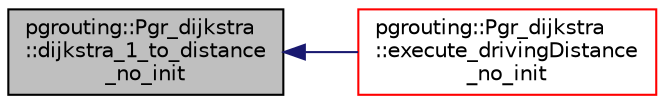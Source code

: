 digraph "pgrouting::Pgr_dijkstra::dijkstra_1_to_distance_no_init"
{
  edge [fontname="Helvetica",fontsize="10",labelfontname="Helvetica",labelfontsize="10"];
  node [fontname="Helvetica",fontsize="10",shape=record];
  rankdir="LR";
  Node117 [label="pgrouting::Pgr_dijkstra\l::dijkstra_1_to_distance\l_no_init",height=0.2,width=0.4,color="black", fillcolor="grey75", style="filled", fontcolor="black"];
  Node117 -> Node118 [dir="back",color="midnightblue",fontsize="10",style="solid",fontname="Helvetica"];
  Node118 [label="pgrouting::Pgr_dijkstra\l::execute_drivingDistance\l_no_init",height=0.2,width=0.4,color="red", fillcolor="white", style="filled",URL="$classpgrouting_1_1Pgr__dijkstra.html#a7b1c7f52dcd0f16fe06488f48b61ed3b",tooltip="to use with driving distance "];
}
